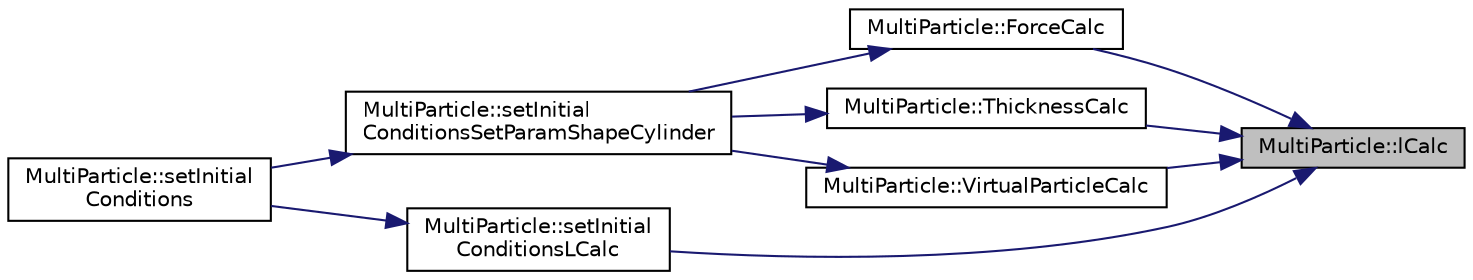 digraph "MultiParticle::lCalc"
{
 // LATEX_PDF_SIZE
  edge [fontname="Helvetica",fontsize="10",labelfontname="Helvetica",labelfontsize="10"];
  node [fontname="Helvetica",fontsize="10",shape=record];
  rankdir="RL";
  Node1 [label="MultiParticle::lCalc",height=0.2,width=0.4,color="black", fillcolor="grey75", style="filled", fontcolor="black",tooltip="粒子間距離 lを求める"];
  Node1 -> Node2 [dir="back",color="midnightblue",fontsize="10",style="solid",fontname="Helvetica"];
  Node2 [label="MultiParticle::ForceCalc",height=0.2,width=0.4,color="black", fillcolor="white", style="filled",URL="$classMultiParticle.html#a173d54a7d555cc1fa844a0b9f77f74c6",tooltip="Calclate force per particles. (各粒子での力とそれを求めるために必要な値を計算する)"];
  Node2 -> Node3 [dir="back",color="midnightblue",fontsize="10",style="solid",fontname="Helvetica"];
  Node3 [label="MultiParticle::setInitial\lConditionsSetParamShapeCylinder",height=0.2,width=0.4,color="black", fillcolor="white", style="filled",URL="$classMultiParticle.html#aa26eed38322c386a7989a674b6de54ee",tooltip="形状がCylinderの場合の初期値を指定する"];
  Node3 -> Node4 [dir="back",color="midnightblue",fontsize="10",style="solid",fontname="Helvetica"];
  Node4 [label="MultiParticle::setInitial\lConditions",height=0.2,width=0.4,color="black", fillcolor="white", style="filled",URL="$classMultiParticle.html#a43e7dad0dcd509e0e5914547c071a49f",tooltip="最初に書く粒子間のパラメータを求める"];
  Node1 -> Node5 [dir="back",color="midnightblue",fontsize="10",style="solid",fontname="Helvetica"];
  Node5 [label="MultiParticle::setInitial\lConditionsLCalc",height=0.2,width=0.4,color="black", fillcolor="white", style="filled",URL="$classMultiParticle.html#abf99818d343bd2b74735f13ead3184e2",tooltip="粒子間の距離 l を求める"];
  Node5 -> Node4 [dir="back",color="midnightblue",fontsize="10",style="solid",fontname="Helvetica"];
  Node1 -> Node6 [dir="back",color="midnightblue",fontsize="10",style="solid",fontname="Helvetica"];
  Node6 [label="MultiParticle::ThicknessCalc",height=0.2,width=0.4,color="black", fillcolor="white", style="filled",URL="$classMultiParticle.html#a1f0d4f430637b0d6c54783ef39209720",tooltip=" "];
  Node6 -> Node3 [dir="back",color="midnightblue",fontsize="10",style="solid",fontname="Helvetica"];
  Node1 -> Node7 [dir="back",color="midnightblue",fontsize="10",style="solid",fontname="Helvetica"];
  Node7 [label="MultiParticle::VirtualParticleCalc",height=0.2,width=0.4,color="black", fillcolor="white", style="filled",URL="$classMultiParticle.html#a7181b4433949a65526844304b4932476",tooltip=" "];
  Node7 -> Node3 [dir="back",color="midnightblue",fontsize="10",style="solid",fontname="Helvetica"];
}
